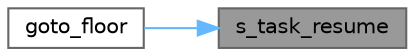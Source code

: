 digraph "s_task_resume"
{
 // LATEX_PDF_SIZE
  bgcolor="transparent";
  edge [fontname=Helvetica,fontsize=10,labelfontname=Helvetica,labelfontsize=10];
  node [fontname=Helvetica,fontsize=10,shape=box,height=0.2,width=0.4];
  rankdir="RL";
  Node1 [id="Node000001",label="s_task_resume",height=0.2,width=0.4,color="gray40", fillcolor="grey60", style="filled", fontcolor="black",tooltip=" "];
  Node1 -> Node2 [id="edge1_Node000001_Node000002",dir="back",color="steelblue1",style="solid",tooltip=" "];
  Node2 [id="Node000002",label="goto_floor",height=0.2,width=0.4,color="grey40", fillcolor="white", style="filled",URL="$motor_8c.html#ab40a1a0f03666d43a8a07ae044c6066d",tooltip="Move the elevator to the specified floor."];
}
